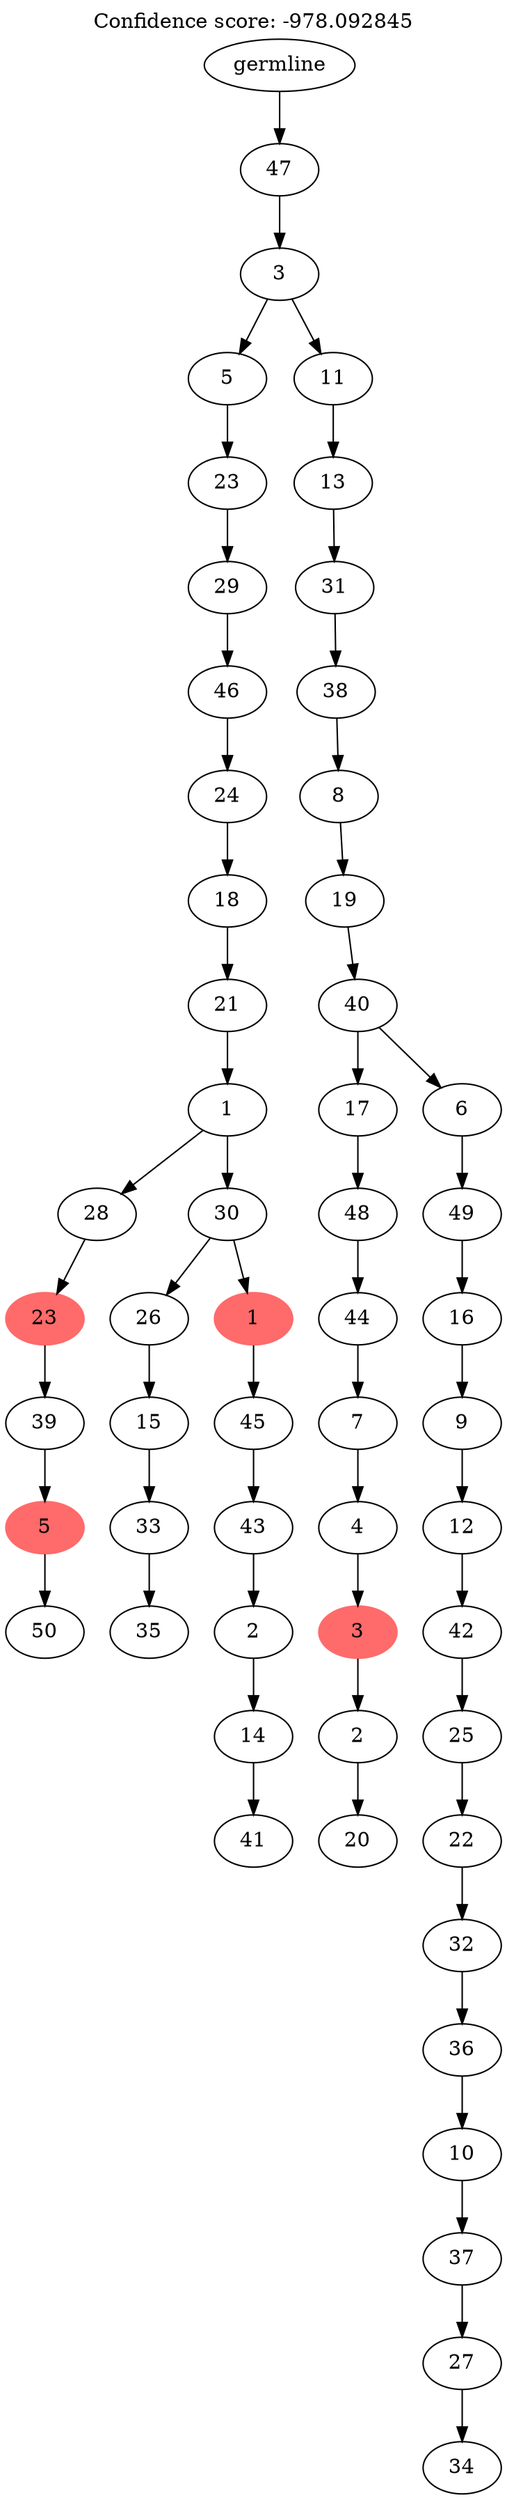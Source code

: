 digraph g {
	"54" -> "55";
	"55" [label="50"];
	"53" -> "54";
	"54" [color=indianred1, style=filled, label="5"];
	"52" -> "53";
	"53" [label="39"];
	"51" -> "52";
	"52" [color=indianred1, style=filled, label="23"];
	"49" -> "50";
	"50" [label="35"];
	"48" -> "49";
	"49" [label="33"];
	"47" -> "48";
	"48" [label="15"];
	"45" -> "46";
	"46" [label="41"];
	"44" -> "45";
	"45" [label="14"];
	"43" -> "44";
	"44" [label="2"];
	"42" -> "43";
	"43" [label="43"];
	"41" -> "42";
	"42" [label="45"];
	"40" -> "41";
	"41" [color=indianred1, style=filled, label="1"];
	"40" -> "47";
	"47" [label="26"];
	"39" -> "40";
	"40" [label="30"];
	"39" -> "51";
	"51" [label="28"];
	"38" -> "39";
	"39" [label="1"];
	"37" -> "38";
	"38" [label="21"];
	"36" -> "37";
	"37" [label="18"];
	"35" -> "36";
	"36" [label="24"];
	"34" -> "35";
	"35" [label="46"];
	"33" -> "34";
	"34" [label="29"];
	"32" -> "33";
	"33" [label="23"];
	"30" -> "31";
	"31" [label="20"];
	"29" -> "30";
	"30" [label="2"];
	"28" -> "29";
	"29" [color=indianred1, style=filled, label="3"];
	"27" -> "28";
	"28" [label="4"];
	"26" -> "27";
	"27" [label="7"];
	"25" -> "26";
	"26" [label="44"];
	"24" -> "25";
	"25" [label="48"];
	"22" -> "23";
	"23" [label="34"];
	"21" -> "22";
	"22" [label="27"];
	"20" -> "21";
	"21" [label="37"];
	"19" -> "20";
	"20" [label="10"];
	"18" -> "19";
	"19" [label="36"];
	"17" -> "18";
	"18" [label="32"];
	"16" -> "17";
	"17" [label="22"];
	"15" -> "16";
	"16" [label="25"];
	"14" -> "15";
	"15" [label="42"];
	"13" -> "14";
	"14" [label="12"];
	"12" -> "13";
	"13" [label="9"];
	"11" -> "12";
	"12" [label="16"];
	"10" -> "11";
	"11" [label="49"];
	"9" -> "10";
	"10" [label="6"];
	"9" -> "24";
	"24" [label="17"];
	"8" -> "9";
	"9" [label="40"];
	"7" -> "8";
	"8" [label="19"];
	"6" -> "7";
	"7" [label="8"];
	"5" -> "6";
	"6" [label="38"];
	"4" -> "5";
	"5" [label="31"];
	"3" -> "4";
	"4" [label="13"];
	"2" -> "3";
	"3" [label="11"];
	"2" -> "32";
	"32" [label="5"];
	"1" -> "2";
	"2" [label="3"];
	"0" -> "1";
	"1" [label="47"];
	"0" [label="germline"];
	labelloc="t";
	label="Confidence score: -978.092845";
}
